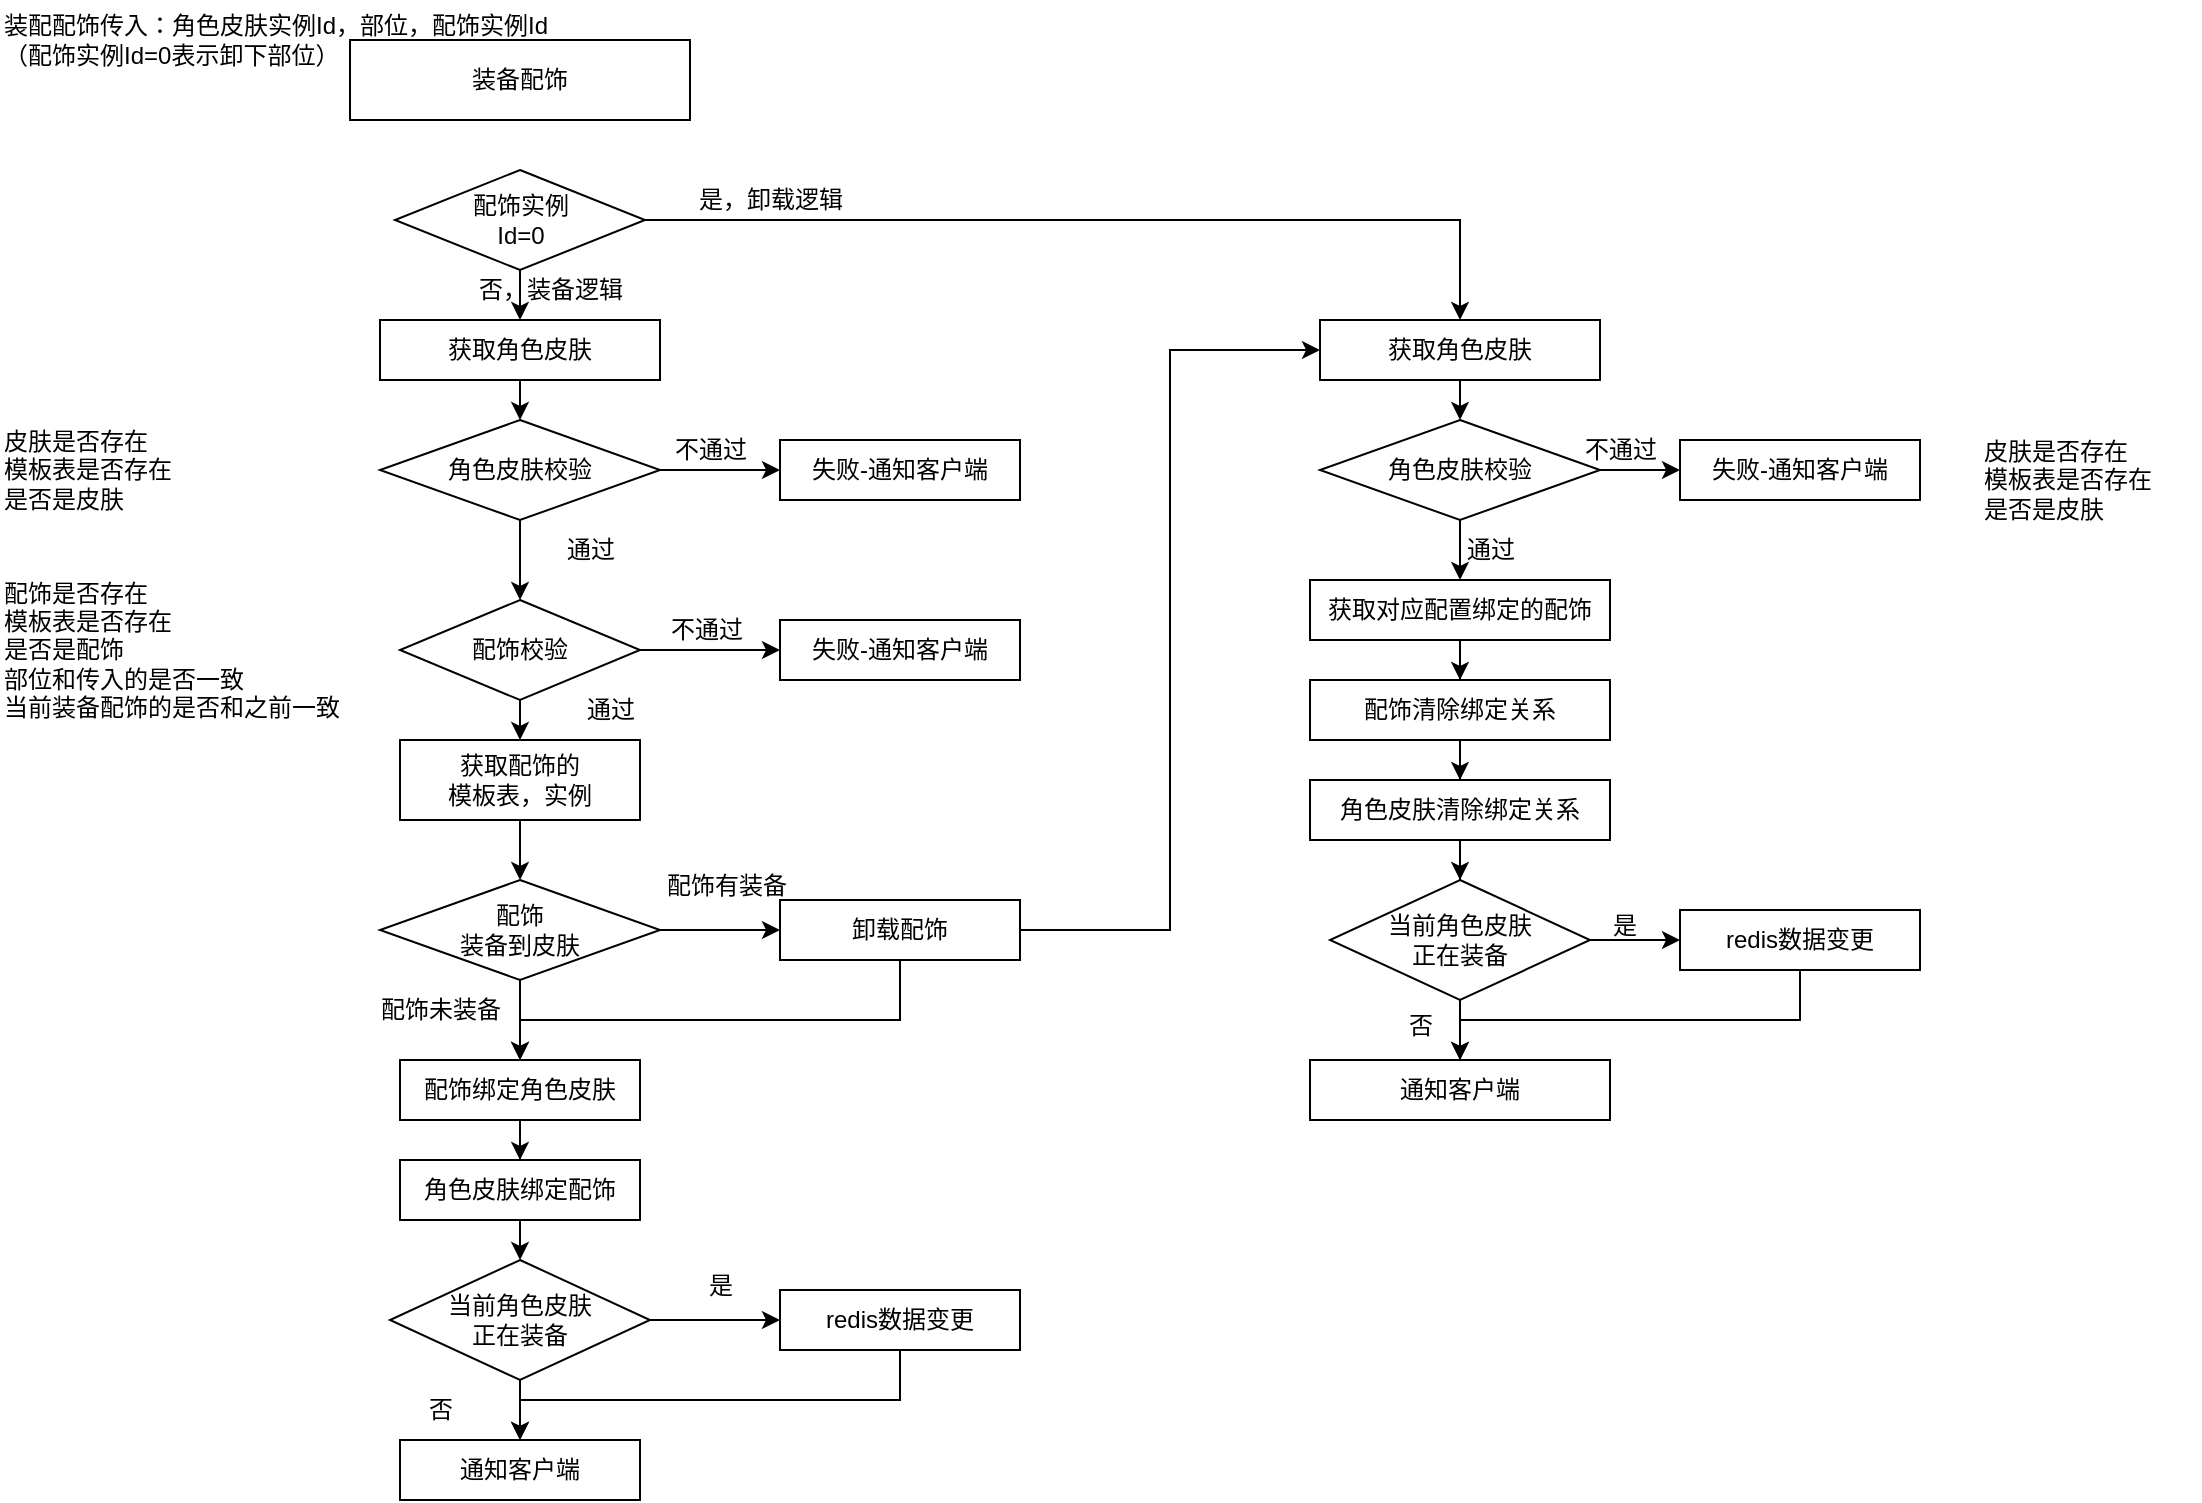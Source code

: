 <mxfile version="24.4.4" type="github">
  <diagram name="第 1 页" id="EnPjAqI8XY5VulzZ_zmV">
    <mxGraphModel dx="1434" dy="746" grid="1" gridSize="10" guides="1" tooltips="1" connect="1" arrows="1" fold="1" page="1" pageScale="1" pageWidth="4681" pageHeight="3300" math="0" shadow="0">
      <root>
        <mxCell id="0" />
        <mxCell id="1" parent="0" />
        <mxCell id="obFkE6v3nGwKCdmKt7_X-1" value="装备配饰" style="rounded=0;whiteSpace=wrap;html=1;" vertex="1" parent="1">
          <mxGeometry x="465" y="130" width="170" height="40" as="geometry" />
        </mxCell>
        <mxCell id="obFkE6v3nGwKCdmKt7_X-2" value="装配配饰传入：角色皮肤实例Id，部位，配饰实例Id&amp;nbsp;&amp;nbsp;&lt;div&gt;（配饰实例Id=0表示卸下部位&lt;span style=&quot;background-color: initial;&quot;&gt;）&lt;/span&gt;&lt;/div&gt;" style="text;html=1;align=left;verticalAlign=middle;resizable=0;points=[];autosize=1;strokeColor=none;fillColor=none;" vertex="1" parent="1">
          <mxGeometry x="290" y="110" width="300" height="40" as="geometry" />
        </mxCell>
        <mxCell id="obFkE6v3nGwKCdmKt7_X-48" style="edgeStyle=orthogonalEdgeStyle;rounded=0;orthogonalLoop=1;jettySize=auto;html=1;exitX=1;exitY=0.5;exitDx=0;exitDy=0;entryX=0.5;entryY=0;entryDx=0;entryDy=0;" edge="1" parent="1" source="obFkE6v3nGwKCdmKt7_X-3" target="obFkE6v3nGwKCdmKt7_X-25">
          <mxGeometry relative="1" as="geometry" />
        </mxCell>
        <mxCell id="obFkE6v3nGwKCdmKt7_X-50" style="edgeStyle=orthogonalEdgeStyle;rounded=0;orthogonalLoop=1;jettySize=auto;html=1;exitX=0.5;exitY=1;exitDx=0;exitDy=0;entryX=0.5;entryY=0;entryDx=0;entryDy=0;" edge="1" parent="1" source="obFkE6v3nGwKCdmKt7_X-3" target="obFkE6v3nGwKCdmKt7_X-9">
          <mxGeometry relative="1" as="geometry" />
        </mxCell>
        <mxCell id="obFkE6v3nGwKCdmKt7_X-3" value="配饰实例&lt;div&gt;Id&lt;span style=&quot;background-color: initial;&quot;&gt;=0&lt;/span&gt;&lt;/div&gt;" style="rhombus;whiteSpace=wrap;html=1;" vertex="1" parent="1">
          <mxGeometry x="487.5" y="195" width="125" height="50" as="geometry" />
        </mxCell>
        <mxCell id="obFkE6v3nGwKCdmKt7_X-52" style="edgeStyle=orthogonalEdgeStyle;rounded=0;orthogonalLoop=1;jettySize=auto;html=1;exitX=0.5;exitY=1;exitDx=0;exitDy=0;entryX=0.5;entryY=0;entryDx=0;entryDy=0;" edge="1" parent="1" source="obFkE6v3nGwKCdmKt7_X-9" target="obFkE6v3nGwKCdmKt7_X-11">
          <mxGeometry relative="1" as="geometry" />
        </mxCell>
        <mxCell id="obFkE6v3nGwKCdmKt7_X-9" value="获取角色皮肤" style="whiteSpace=wrap;html=1;" vertex="1" parent="1">
          <mxGeometry x="480" y="270" width="140" height="30" as="geometry" />
        </mxCell>
        <mxCell id="obFkE6v3nGwKCdmKt7_X-53" style="edgeStyle=orthogonalEdgeStyle;rounded=0;orthogonalLoop=1;jettySize=auto;html=1;exitX=0.5;exitY=1;exitDx=0;exitDy=0;entryX=0.5;entryY=0;entryDx=0;entryDy=0;" edge="1" parent="1" source="obFkE6v3nGwKCdmKt7_X-11" target="obFkE6v3nGwKCdmKt7_X-13">
          <mxGeometry relative="1" as="geometry" />
        </mxCell>
        <mxCell id="obFkE6v3nGwKCdmKt7_X-57" style="edgeStyle=orthogonalEdgeStyle;rounded=0;orthogonalLoop=1;jettySize=auto;html=1;exitX=1;exitY=0.5;exitDx=0;exitDy=0;" edge="1" parent="1" source="obFkE6v3nGwKCdmKt7_X-11" target="obFkE6v3nGwKCdmKt7_X-56">
          <mxGeometry relative="1" as="geometry" />
        </mxCell>
        <mxCell id="obFkE6v3nGwKCdmKt7_X-11" value="角色皮肤校验" style="rhombus;whiteSpace=wrap;html=1;" vertex="1" parent="1">
          <mxGeometry x="480" y="320" width="140" height="50" as="geometry" />
        </mxCell>
        <mxCell id="obFkE6v3nGwKCdmKt7_X-12" value="皮肤是否存在&lt;div&gt;模板表是否存在&lt;/div&gt;&lt;div&gt;是否是皮肤&lt;/div&gt;" style="text;html=1;align=left;verticalAlign=middle;resizable=0;points=[];autosize=1;strokeColor=none;fillColor=none;" vertex="1" parent="1">
          <mxGeometry x="290" y="315" width="110" height="60" as="geometry" />
        </mxCell>
        <mxCell id="obFkE6v3nGwKCdmKt7_X-62" style="edgeStyle=orthogonalEdgeStyle;rounded=0;orthogonalLoop=1;jettySize=auto;html=1;exitX=1;exitY=0.5;exitDx=0;exitDy=0;" edge="1" parent="1" source="obFkE6v3nGwKCdmKt7_X-13" target="obFkE6v3nGwKCdmKt7_X-60">
          <mxGeometry relative="1" as="geometry" />
        </mxCell>
        <mxCell id="obFkE6v3nGwKCdmKt7_X-63" style="edgeStyle=orthogonalEdgeStyle;rounded=0;orthogonalLoop=1;jettySize=auto;html=1;exitX=0.5;exitY=1;exitDx=0;exitDy=0;entryX=0.5;entryY=0;entryDx=0;entryDy=0;" edge="1" parent="1" source="obFkE6v3nGwKCdmKt7_X-13" target="obFkE6v3nGwKCdmKt7_X-15">
          <mxGeometry relative="1" as="geometry" />
        </mxCell>
        <mxCell id="obFkE6v3nGwKCdmKt7_X-13" value="配饰校验" style="rhombus;whiteSpace=wrap;html=1;" vertex="1" parent="1">
          <mxGeometry x="490" y="410" width="120" height="50" as="geometry" />
        </mxCell>
        <mxCell id="obFkE6v3nGwKCdmKt7_X-14" value="配饰是否存在&lt;div&gt;模板表是否存在&lt;/div&gt;&lt;div&gt;是否是配饰&lt;/div&gt;&lt;div&gt;部位和传入的是否一致&lt;/div&gt;&lt;div&gt;当前装备配饰的是否和之前一致&lt;/div&gt;" style="text;html=1;align=left;verticalAlign=middle;resizable=0;points=[];autosize=1;strokeColor=none;fillColor=none;" vertex="1" parent="1">
          <mxGeometry x="290" y="390" width="190" height="90" as="geometry" />
        </mxCell>
        <mxCell id="obFkE6v3nGwKCdmKt7_X-65" style="edgeStyle=orthogonalEdgeStyle;rounded=0;orthogonalLoop=1;jettySize=auto;html=1;exitX=0.5;exitY=1;exitDx=0;exitDy=0;entryX=0.5;entryY=0;entryDx=0;entryDy=0;" edge="1" parent="1" source="obFkE6v3nGwKCdmKt7_X-15" target="obFkE6v3nGwKCdmKt7_X-16">
          <mxGeometry relative="1" as="geometry" />
        </mxCell>
        <mxCell id="obFkE6v3nGwKCdmKt7_X-15" value="获取配饰的&lt;div&gt;模板表，实例&lt;/div&gt;" style="rounded=0;whiteSpace=wrap;html=1;" vertex="1" parent="1">
          <mxGeometry x="490" y="480" width="120" height="40" as="geometry" />
        </mxCell>
        <mxCell id="obFkE6v3nGwKCdmKt7_X-66" style="edgeStyle=orthogonalEdgeStyle;rounded=0;orthogonalLoop=1;jettySize=auto;html=1;exitX=1;exitY=0.5;exitDx=0;exitDy=0;" edge="1" parent="1" source="obFkE6v3nGwKCdmKt7_X-16" target="obFkE6v3nGwKCdmKt7_X-17">
          <mxGeometry relative="1" as="geometry" />
        </mxCell>
        <mxCell id="obFkE6v3nGwKCdmKt7_X-68" style="edgeStyle=orthogonalEdgeStyle;rounded=0;orthogonalLoop=1;jettySize=auto;html=1;exitX=0.5;exitY=1;exitDx=0;exitDy=0;entryX=0.5;entryY=0;entryDx=0;entryDy=0;" edge="1" parent="1" source="obFkE6v3nGwKCdmKt7_X-16" target="obFkE6v3nGwKCdmKt7_X-18">
          <mxGeometry relative="1" as="geometry" />
        </mxCell>
        <mxCell id="obFkE6v3nGwKCdmKt7_X-16" value="配饰&lt;div&gt;装备到皮肤&lt;/div&gt;" style="rhombus;whiteSpace=wrap;html=1;" vertex="1" parent="1">
          <mxGeometry x="480" y="550" width="140" height="50" as="geometry" />
        </mxCell>
        <mxCell id="obFkE6v3nGwKCdmKt7_X-70" style="edgeStyle=orthogonalEdgeStyle;rounded=0;orthogonalLoop=1;jettySize=auto;html=1;exitX=1;exitY=0.5;exitDx=0;exitDy=0;entryX=0;entryY=0.5;entryDx=0;entryDy=0;" edge="1" parent="1" source="obFkE6v3nGwKCdmKt7_X-17" target="obFkE6v3nGwKCdmKt7_X-25">
          <mxGeometry relative="1" as="geometry" />
        </mxCell>
        <mxCell id="obFkE6v3nGwKCdmKt7_X-71" style="edgeStyle=orthogonalEdgeStyle;rounded=0;orthogonalLoop=1;jettySize=auto;html=1;exitX=0.5;exitY=1;exitDx=0;exitDy=0;entryX=0.5;entryY=0;entryDx=0;entryDy=0;" edge="1" parent="1" source="obFkE6v3nGwKCdmKt7_X-17" target="obFkE6v3nGwKCdmKt7_X-18">
          <mxGeometry relative="1" as="geometry">
            <Array as="points">
              <mxPoint x="740" y="620" />
              <mxPoint x="550" y="620" />
            </Array>
          </mxGeometry>
        </mxCell>
        <mxCell id="obFkE6v3nGwKCdmKt7_X-17" value="卸载配饰" style="rounded=0;whiteSpace=wrap;html=1;" vertex="1" parent="1">
          <mxGeometry x="680" y="560" width="120" height="30" as="geometry" />
        </mxCell>
        <mxCell id="obFkE6v3nGwKCdmKt7_X-72" style="edgeStyle=orthogonalEdgeStyle;rounded=0;orthogonalLoop=1;jettySize=auto;html=1;exitX=0.5;exitY=1;exitDx=0;exitDy=0;" edge="1" parent="1" source="obFkE6v3nGwKCdmKt7_X-18" target="obFkE6v3nGwKCdmKt7_X-19">
          <mxGeometry relative="1" as="geometry" />
        </mxCell>
        <mxCell id="obFkE6v3nGwKCdmKt7_X-18" value="配饰绑定角色皮肤" style="rounded=0;whiteSpace=wrap;html=1;" vertex="1" parent="1">
          <mxGeometry x="490" y="640" width="120" height="30" as="geometry" />
        </mxCell>
        <mxCell id="obFkE6v3nGwKCdmKt7_X-73" style="edgeStyle=orthogonalEdgeStyle;rounded=0;orthogonalLoop=1;jettySize=auto;html=1;exitX=0.5;exitY=1;exitDx=0;exitDy=0;entryX=0.5;entryY=0;entryDx=0;entryDy=0;" edge="1" parent="1" source="obFkE6v3nGwKCdmKt7_X-19" target="obFkE6v3nGwKCdmKt7_X-21">
          <mxGeometry relative="1" as="geometry" />
        </mxCell>
        <mxCell id="obFkE6v3nGwKCdmKt7_X-19" value="角色皮肤绑定配饰" style="rounded=0;whiteSpace=wrap;html=1;" vertex="1" parent="1">
          <mxGeometry x="490" y="690" width="120" height="30" as="geometry" />
        </mxCell>
        <mxCell id="obFkE6v3nGwKCdmKt7_X-74" style="edgeStyle=orthogonalEdgeStyle;rounded=0;orthogonalLoop=1;jettySize=auto;html=1;exitX=1;exitY=0.5;exitDx=0;exitDy=0;" edge="1" parent="1" source="obFkE6v3nGwKCdmKt7_X-21" target="obFkE6v3nGwKCdmKt7_X-22">
          <mxGeometry relative="1" as="geometry" />
        </mxCell>
        <mxCell id="obFkE6v3nGwKCdmKt7_X-77" value="" style="edgeStyle=orthogonalEdgeStyle;rounded=0;orthogonalLoop=1;jettySize=auto;html=1;" edge="1" parent="1" source="obFkE6v3nGwKCdmKt7_X-21" target="obFkE6v3nGwKCdmKt7_X-23">
          <mxGeometry relative="1" as="geometry" />
        </mxCell>
        <mxCell id="obFkE6v3nGwKCdmKt7_X-21" value="当前角色皮肤&lt;div&gt;正在装备&lt;/div&gt;" style="rhombus;whiteSpace=wrap;html=1;" vertex="1" parent="1">
          <mxGeometry x="485" y="740" width="130" height="60" as="geometry" />
        </mxCell>
        <mxCell id="obFkE6v3nGwKCdmKt7_X-79" style="edgeStyle=orthogonalEdgeStyle;rounded=0;orthogonalLoop=1;jettySize=auto;html=1;exitX=0.5;exitY=1;exitDx=0;exitDy=0;" edge="1" parent="1" source="obFkE6v3nGwKCdmKt7_X-22" target="obFkE6v3nGwKCdmKt7_X-23">
          <mxGeometry relative="1" as="geometry">
            <Array as="points">
              <mxPoint x="740" y="810" />
              <mxPoint x="550" y="810" />
            </Array>
          </mxGeometry>
        </mxCell>
        <mxCell id="obFkE6v3nGwKCdmKt7_X-22" value="redis数据变更" style="rounded=0;whiteSpace=wrap;html=1;" vertex="1" parent="1">
          <mxGeometry x="680" y="755" width="120" height="30" as="geometry" />
        </mxCell>
        <mxCell id="obFkE6v3nGwKCdmKt7_X-23" value="通知客户端" style="rounded=0;whiteSpace=wrap;html=1;" vertex="1" parent="1">
          <mxGeometry x="490" y="830" width="120" height="30" as="geometry" />
        </mxCell>
        <mxCell id="obFkE6v3nGwKCdmKt7_X-42" style="edgeStyle=orthogonalEdgeStyle;rounded=0;orthogonalLoop=1;jettySize=auto;html=1;exitX=0.5;exitY=1;exitDx=0;exitDy=0;entryX=0.5;entryY=0;entryDx=0;entryDy=0;" edge="1" parent="1" source="obFkE6v3nGwKCdmKt7_X-25" target="obFkE6v3nGwKCdmKt7_X-26">
          <mxGeometry relative="1" as="geometry" />
        </mxCell>
        <mxCell id="obFkE6v3nGwKCdmKt7_X-25" value="获取角色皮肤" style="whiteSpace=wrap;html=1;" vertex="1" parent="1">
          <mxGeometry x="950" y="270" width="140" height="30" as="geometry" />
        </mxCell>
        <mxCell id="obFkE6v3nGwKCdmKt7_X-43" style="edgeStyle=orthogonalEdgeStyle;rounded=0;orthogonalLoop=1;jettySize=auto;html=1;exitX=0.5;exitY=1;exitDx=0;exitDy=0;" edge="1" parent="1" source="obFkE6v3nGwKCdmKt7_X-26" target="obFkE6v3nGwKCdmKt7_X-29">
          <mxGeometry relative="1" as="geometry" />
        </mxCell>
        <mxCell id="obFkE6v3nGwKCdmKt7_X-47" style="edgeStyle=orthogonalEdgeStyle;rounded=0;orthogonalLoop=1;jettySize=auto;html=1;exitX=1;exitY=0.5;exitDx=0;exitDy=0;" edge="1" parent="1" source="obFkE6v3nGwKCdmKt7_X-26" target="obFkE6v3nGwKCdmKt7_X-46">
          <mxGeometry relative="1" as="geometry" />
        </mxCell>
        <mxCell id="obFkE6v3nGwKCdmKt7_X-26" value="角色皮肤校验" style="rhombus;whiteSpace=wrap;html=1;" vertex="1" parent="1">
          <mxGeometry x="950" y="320" width="140" height="50" as="geometry" />
        </mxCell>
        <mxCell id="obFkE6v3nGwKCdmKt7_X-27" value="皮肤是否存在&lt;div&gt;模板表是否存在&lt;/div&gt;&lt;div&gt;是否是皮肤&lt;/div&gt;" style="text;html=1;align=left;verticalAlign=middle;resizable=0;points=[];autosize=1;strokeColor=none;fillColor=none;" vertex="1" parent="1">
          <mxGeometry x="1280" y="320" width="110" height="60" as="geometry" />
        </mxCell>
        <mxCell id="obFkE6v3nGwKCdmKt7_X-44" style="edgeStyle=orthogonalEdgeStyle;rounded=0;orthogonalLoop=1;jettySize=auto;html=1;exitX=0.5;exitY=1;exitDx=0;exitDy=0;" edge="1" parent="1" source="obFkE6v3nGwKCdmKt7_X-29" target="obFkE6v3nGwKCdmKt7_X-30">
          <mxGeometry relative="1" as="geometry" />
        </mxCell>
        <mxCell id="obFkE6v3nGwKCdmKt7_X-29" value="获取对应配置绑定的配饰" style="whiteSpace=wrap;html=1;" vertex="1" parent="1">
          <mxGeometry x="945" y="400" width="150" height="30" as="geometry" />
        </mxCell>
        <mxCell id="obFkE6v3nGwKCdmKt7_X-45" style="edgeStyle=orthogonalEdgeStyle;rounded=0;orthogonalLoop=1;jettySize=auto;html=1;exitX=0.5;exitY=1;exitDx=0;exitDy=0;" edge="1" parent="1" source="obFkE6v3nGwKCdmKt7_X-30" target="obFkE6v3nGwKCdmKt7_X-31">
          <mxGeometry relative="1" as="geometry" />
        </mxCell>
        <mxCell id="obFkE6v3nGwKCdmKt7_X-30" value="配饰清除绑定关系" style="whiteSpace=wrap;html=1;" vertex="1" parent="1">
          <mxGeometry x="945" y="450" width="150" height="30" as="geometry" />
        </mxCell>
        <mxCell id="obFkE6v3nGwKCdmKt7_X-41" style="edgeStyle=orthogonalEdgeStyle;rounded=0;orthogonalLoop=1;jettySize=auto;html=1;exitX=0.5;exitY=1;exitDx=0;exitDy=0;" edge="1" parent="1" source="obFkE6v3nGwKCdmKt7_X-31" target="obFkE6v3nGwKCdmKt7_X-34">
          <mxGeometry relative="1" as="geometry" />
        </mxCell>
        <mxCell id="obFkE6v3nGwKCdmKt7_X-31" value="角色皮肤清除绑定关系" style="whiteSpace=wrap;html=1;" vertex="1" parent="1">
          <mxGeometry x="945" y="500" width="150" height="30" as="geometry" />
        </mxCell>
        <mxCell id="obFkE6v3nGwKCdmKt7_X-32" value="通知客户端" style="whiteSpace=wrap;html=1;" vertex="1" parent="1">
          <mxGeometry x="945" y="640" width="150" height="30" as="geometry" />
        </mxCell>
        <mxCell id="obFkE6v3nGwKCdmKt7_X-36" style="edgeStyle=orthogonalEdgeStyle;rounded=0;orthogonalLoop=1;jettySize=auto;html=1;exitX=1;exitY=0.5;exitDx=0;exitDy=0;" edge="1" parent="1" source="obFkE6v3nGwKCdmKt7_X-34" target="obFkE6v3nGwKCdmKt7_X-35">
          <mxGeometry relative="1" as="geometry" />
        </mxCell>
        <mxCell id="obFkE6v3nGwKCdmKt7_X-37" style="edgeStyle=orthogonalEdgeStyle;rounded=0;orthogonalLoop=1;jettySize=auto;html=1;exitX=0.5;exitY=1;exitDx=0;exitDy=0;" edge="1" parent="1" source="obFkE6v3nGwKCdmKt7_X-34" target="obFkE6v3nGwKCdmKt7_X-32">
          <mxGeometry relative="1" as="geometry" />
        </mxCell>
        <mxCell id="obFkE6v3nGwKCdmKt7_X-34" value="当前角色皮肤&lt;div&gt;正在装备&lt;/div&gt;" style="rhombus;whiteSpace=wrap;html=1;" vertex="1" parent="1">
          <mxGeometry x="955" y="550" width="130" height="60" as="geometry" />
        </mxCell>
        <mxCell id="obFkE6v3nGwKCdmKt7_X-39" style="edgeStyle=orthogonalEdgeStyle;rounded=0;orthogonalLoop=1;jettySize=auto;html=1;exitX=0.5;exitY=1;exitDx=0;exitDy=0;entryX=0.5;entryY=0;entryDx=0;entryDy=0;" edge="1" parent="1" source="obFkE6v3nGwKCdmKt7_X-35" target="obFkE6v3nGwKCdmKt7_X-32">
          <mxGeometry relative="1" as="geometry">
            <Array as="points">
              <mxPoint x="1190" y="620" />
              <mxPoint x="1020" y="620" />
            </Array>
          </mxGeometry>
        </mxCell>
        <mxCell id="obFkE6v3nGwKCdmKt7_X-35" value="redis数据变更" style="rounded=0;whiteSpace=wrap;html=1;" vertex="1" parent="1">
          <mxGeometry x="1130" y="565" width="120" height="30" as="geometry" />
        </mxCell>
        <mxCell id="obFkE6v3nGwKCdmKt7_X-40" value="是" style="text;html=1;align=center;verticalAlign=middle;resizable=0;points=[];autosize=1;strokeColor=none;fillColor=none;" vertex="1" parent="1">
          <mxGeometry x="1082" y="558" width="40" height="30" as="geometry" />
        </mxCell>
        <mxCell id="obFkE6v3nGwKCdmKt7_X-46" value="失败-通知客户端" style="rounded=0;whiteSpace=wrap;html=1;" vertex="1" parent="1">
          <mxGeometry x="1130" y="330" width="120" height="30" as="geometry" />
        </mxCell>
        <mxCell id="obFkE6v3nGwKCdmKt7_X-49" value="是，卸载逻辑" style="text;html=1;align=center;verticalAlign=middle;resizable=0;points=[];autosize=1;strokeColor=none;fillColor=none;" vertex="1" parent="1">
          <mxGeometry x="625" y="195" width="100" height="30" as="geometry" />
        </mxCell>
        <mxCell id="obFkE6v3nGwKCdmKt7_X-51" value="否，装备逻辑" style="text;html=1;align=center;verticalAlign=middle;resizable=0;points=[];autosize=1;strokeColor=none;fillColor=none;" vertex="1" parent="1">
          <mxGeometry x="515" y="240" width="100" height="30" as="geometry" />
        </mxCell>
        <mxCell id="obFkE6v3nGwKCdmKt7_X-54" value="不通过" style="text;html=1;align=center;verticalAlign=middle;resizable=0;points=[];autosize=1;strokeColor=none;fillColor=none;" vertex="1" parent="1">
          <mxGeometry x="1070" y="320" width="60" height="30" as="geometry" />
        </mxCell>
        <mxCell id="obFkE6v3nGwKCdmKt7_X-55" value="通过" style="text;html=1;align=center;verticalAlign=middle;resizable=0;points=[];autosize=1;strokeColor=none;fillColor=none;" vertex="1" parent="1">
          <mxGeometry x="1010" y="370" width="50" height="30" as="geometry" />
        </mxCell>
        <mxCell id="obFkE6v3nGwKCdmKt7_X-56" value="失败-通知客户端" style="rounded=0;whiteSpace=wrap;html=1;" vertex="1" parent="1">
          <mxGeometry x="680" y="330" width="120" height="30" as="geometry" />
        </mxCell>
        <mxCell id="obFkE6v3nGwKCdmKt7_X-58" value="不通过" style="text;html=1;align=center;verticalAlign=middle;resizable=0;points=[];autosize=1;strokeColor=none;fillColor=none;" vertex="1" parent="1">
          <mxGeometry x="615" y="320" width="60" height="30" as="geometry" />
        </mxCell>
        <mxCell id="obFkE6v3nGwKCdmKt7_X-59" value="通过" style="text;html=1;align=center;verticalAlign=middle;resizable=0;points=[];autosize=1;strokeColor=none;fillColor=none;" vertex="1" parent="1">
          <mxGeometry x="560" y="370" width="50" height="30" as="geometry" />
        </mxCell>
        <mxCell id="obFkE6v3nGwKCdmKt7_X-60" value="失败-通知客户端" style="rounded=0;whiteSpace=wrap;html=1;" vertex="1" parent="1">
          <mxGeometry x="680" y="420" width="120" height="30" as="geometry" />
        </mxCell>
        <mxCell id="obFkE6v3nGwKCdmKt7_X-61" value="不通过" style="text;html=1;align=center;verticalAlign=middle;resizable=0;points=[];autosize=1;strokeColor=none;fillColor=none;" vertex="1" parent="1">
          <mxGeometry x="612.5" y="410" width="60" height="30" as="geometry" />
        </mxCell>
        <mxCell id="obFkE6v3nGwKCdmKt7_X-64" value="通过" style="text;html=1;align=center;verticalAlign=middle;resizable=0;points=[];autosize=1;strokeColor=none;fillColor=none;" vertex="1" parent="1">
          <mxGeometry x="570" y="450" width="50" height="30" as="geometry" />
        </mxCell>
        <mxCell id="obFkE6v3nGwKCdmKt7_X-67" value="配饰有装备" style="text;html=1;align=center;verticalAlign=middle;resizable=0;points=[];autosize=1;strokeColor=none;fillColor=none;" vertex="1" parent="1">
          <mxGeometry x="612.5" y="538" width="80" height="30" as="geometry" />
        </mxCell>
        <mxCell id="obFkE6v3nGwKCdmKt7_X-69" value="配饰未装备" style="text;html=1;align=center;verticalAlign=middle;resizable=0;points=[];autosize=1;strokeColor=none;fillColor=none;" vertex="1" parent="1">
          <mxGeometry x="470" y="600" width="80" height="30" as="geometry" />
        </mxCell>
        <mxCell id="obFkE6v3nGwKCdmKt7_X-75" value="是" style="text;html=1;align=center;verticalAlign=middle;resizable=0;points=[];autosize=1;strokeColor=none;fillColor=none;" vertex="1" parent="1">
          <mxGeometry x="630" y="738" width="40" height="30" as="geometry" />
        </mxCell>
        <mxCell id="obFkE6v3nGwKCdmKt7_X-76" value="否" style="text;html=1;align=center;verticalAlign=middle;resizable=0;points=[];autosize=1;strokeColor=none;fillColor=none;" vertex="1" parent="1">
          <mxGeometry x="980" y="608" width="40" height="30" as="geometry" />
        </mxCell>
        <mxCell id="obFkE6v3nGwKCdmKt7_X-78" value="否" style="text;html=1;align=center;verticalAlign=middle;resizable=0;points=[];autosize=1;strokeColor=none;fillColor=none;" vertex="1" parent="1">
          <mxGeometry x="490" y="800" width="40" height="30" as="geometry" />
        </mxCell>
      </root>
    </mxGraphModel>
  </diagram>
</mxfile>
